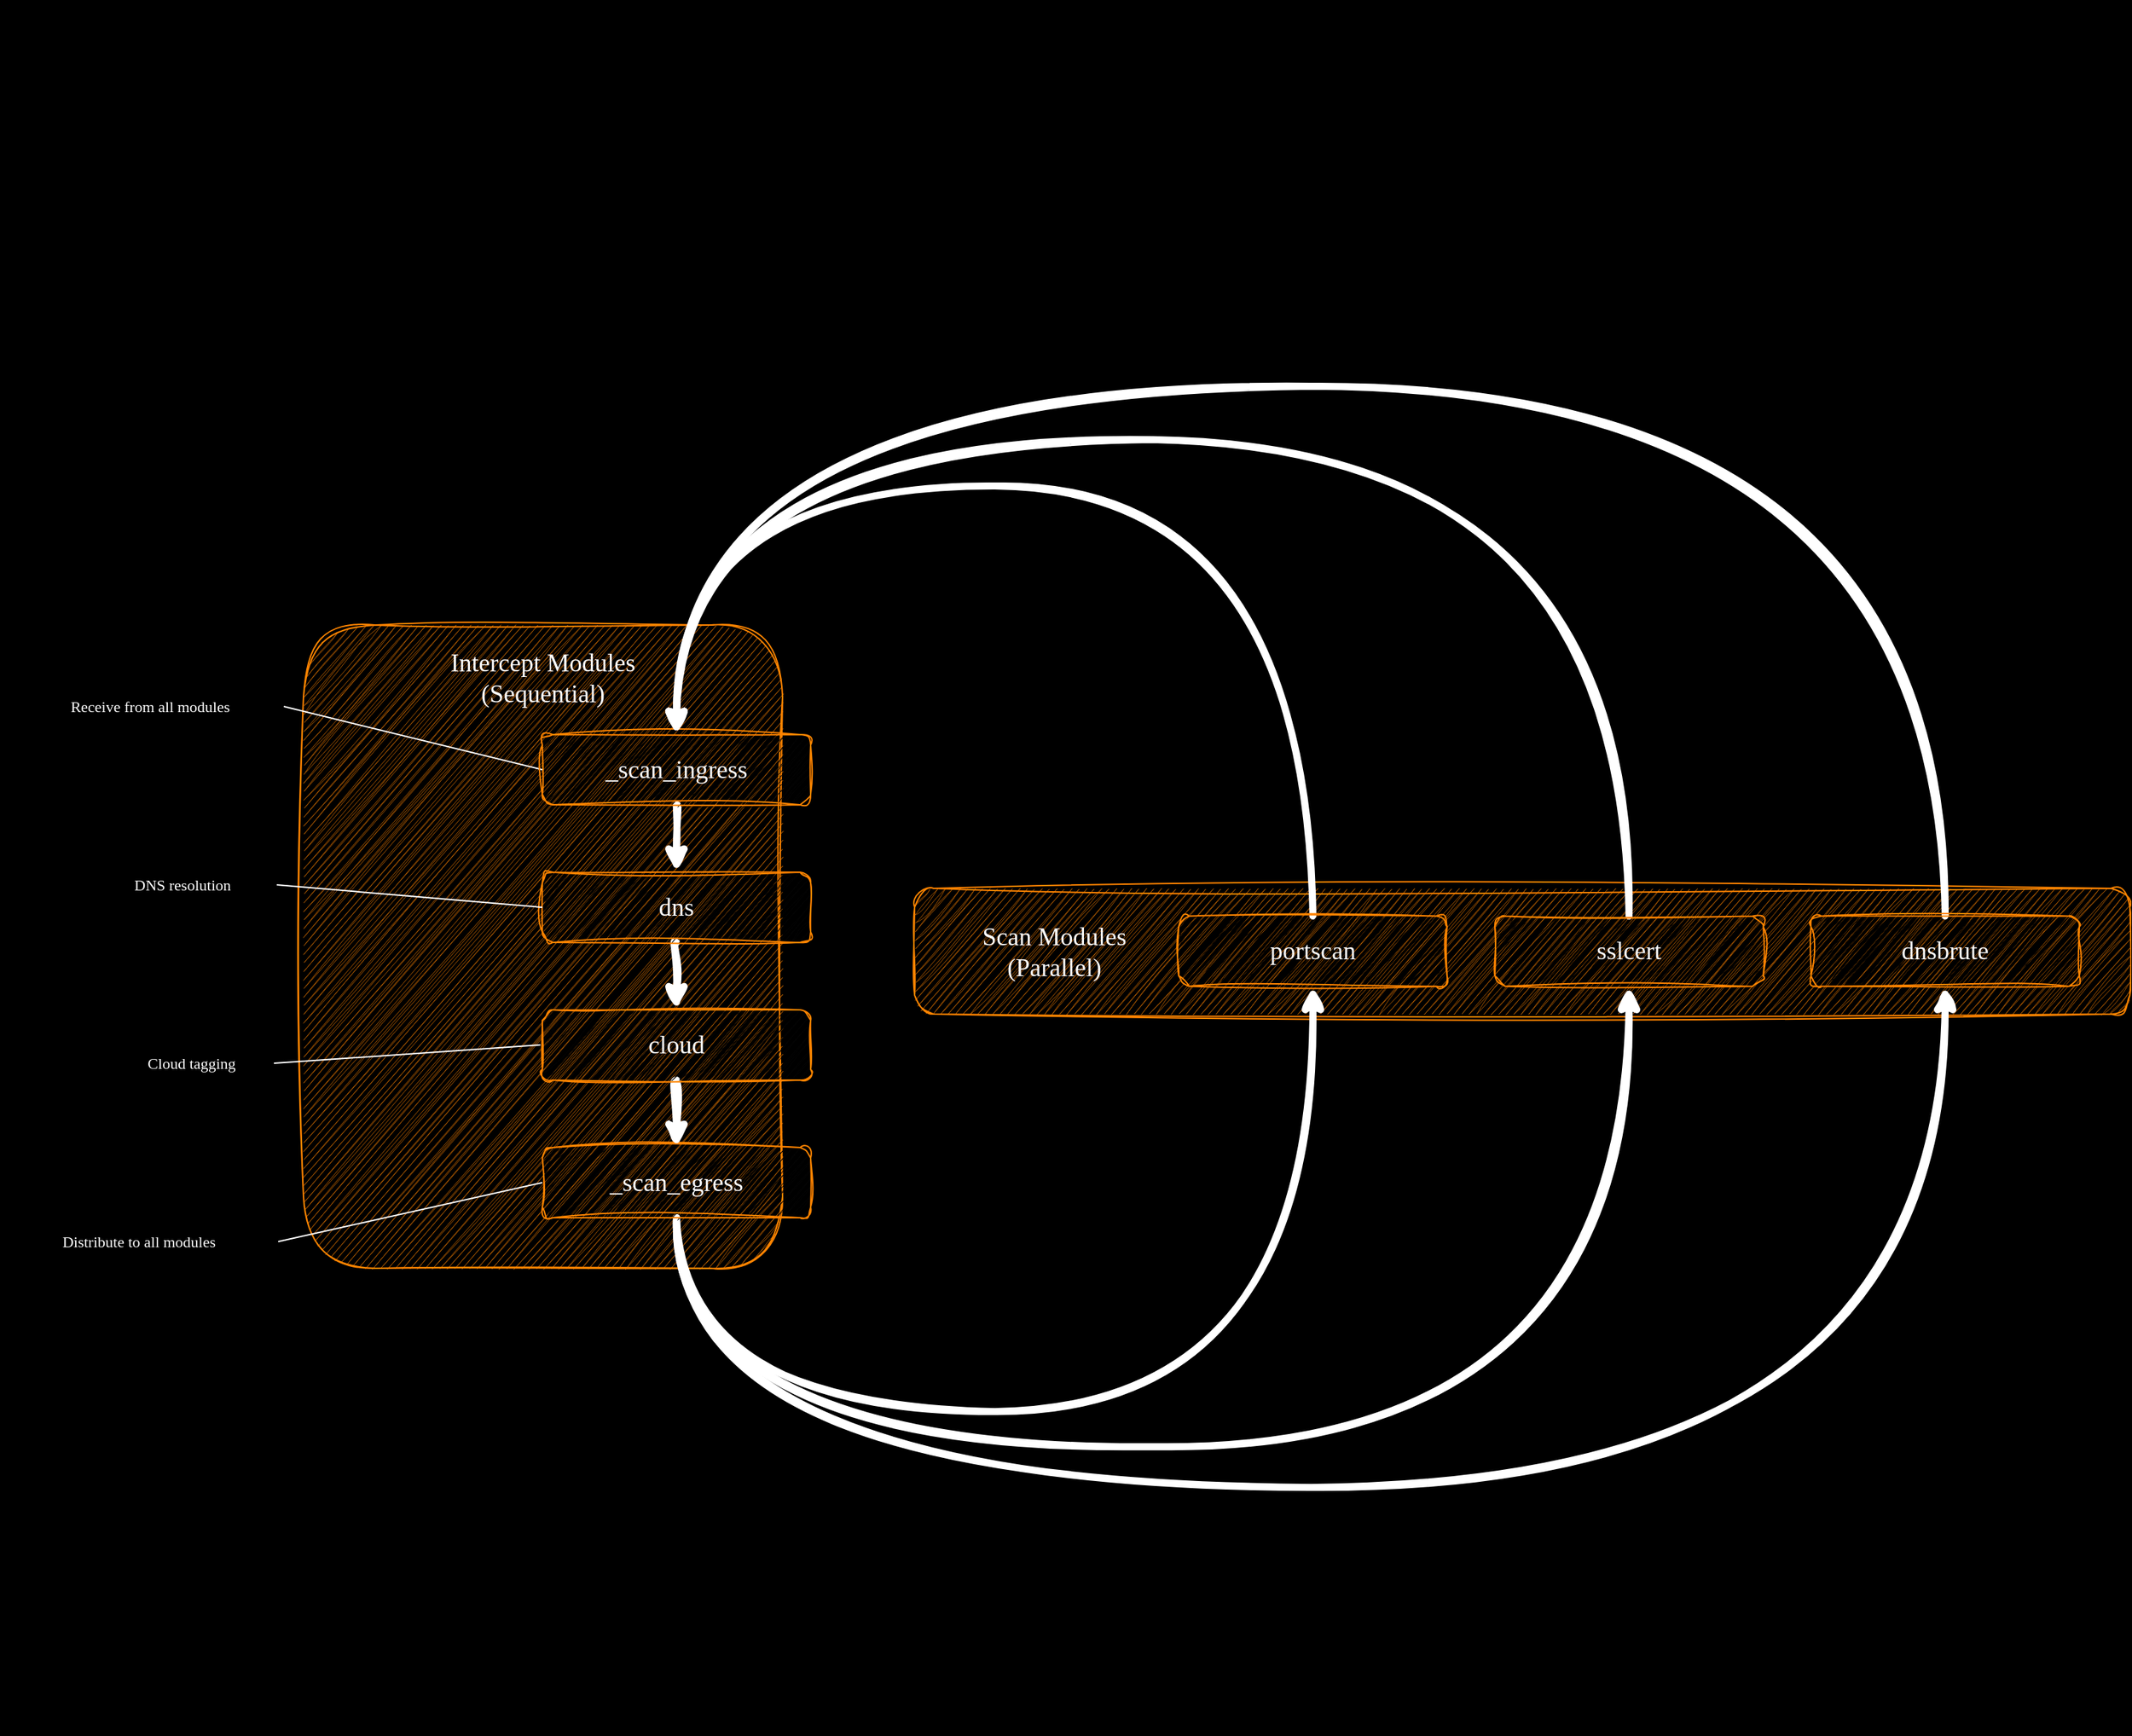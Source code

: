 <mxfile version="24.6.4" type="device">
  <diagram id="k5DHI0hYYEmeXv_8ftBP" name="Event Flow">
    <mxGraphModel dx="2449" dy="1506" grid="0" gridSize="10" guides="1" tooltips="1" connect="1" arrows="1" fold="1" page="0" pageScale="1" pageWidth="1100" pageHeight="850" background="#000000" math="0" shadow="0">
      <root>
        <mxCell id="0" />
        <mxCell id="1" parent="0" />
        <mxCell id="aGlSk8oDdiJqky2962Ts-1" value="" style="shape=image;imageAspect=0;aspect=fixed;verticalLabelPosition=bottom;verticalAlign=top;fontFamily=Helvetica;fontSize=11;fontColor=default;labelBackgroundColor=default;image=https://cdn5.vectorstock.com/i/1000x1000/23/74/circle-arrow-the-white-color-icon-vector-15662374.jpg;opacity=8;flipH=1;clipPath=inset(3.67% 6.47% 10.67% 5.04%);" vertex="1" parent="1">
          <mxGeometry x="72" y="-352" width="1182.06" height="1234.93" as="geometry" />
        </mxCell>
        <mxCell id="1yXzTcWmnBrHI3MBj5dw-38" value="&lt;div&gt;&lt;span style=&quot;color: rgb(255, 255, 255); font-family: hack; font-size: 18px;&quot;&gt;&lt;br&gt;&lt;/span&gt;&lt;/div&gt;" style="rounded=1;whiteSpace=wrap;html=1;sketch=1;curveFitting=1;jiggle=2;fillColor=#A15300;strokeColor=#FF8400;" vertex="1" parent="1">
          <mxGeometry x="429" y="280.5" width="865" height="89.5" as="geometry" />
        </mxCell>
        <mxCell id="1yXzTcWmnBrHI3MBj5dw-2" value="&lt;span style=&quot;color: rgb(255, 255, 255); font-size: 18px;&quot;&gt;&lt;font face=&quot;hack&quot;&gt;Intercept Modules&lt;/font&gt;&lt;/span&gt;&lt;div&gt;&lt;font face=&quot;hack&quot; color=&quot;#ffffff&quot;&gt;&lt;span style=&quot;font-size: 18px;&quot;&gt;(Sequential)&lt;br&gt;&lt;/span&gt;&lt;/font&gt;&lt;div&gt;&lt;span style=&quot;color: rgb(255, 255, 255); font-size: 18px;&quot;&gt;&lt;font face=&quot;hack&quot;&gt;&lt;br&gt;&lt;/font&gt;&lt;/span&gt;&lt;/div&gt;&lt;div&gt;&lt;span style=&quot;color: rgb(255, 255, 255); font-size: 18px;&quot;&gt;&lt;font face=&quot;hack&quot;&gt;&lt;br&gt;&lt;/font&gt;&lt;/span&gt;&lt;/div&gt;&lt;div&gt;&lt;span style=&quot;color: rgb(255, 255, 255); font-size: 18px;&quot;&gt;&lt;font face=&quot;hack&quot;&gt;&lt;br&gt;&lt;/font&gt;&lt;/span&gt;&lt;/div&gt;&lt;div&gt;&lt;font face=&quot;hack&quot;&gt;&lt;br&gt;&lt;/font&gt;&lt;/div&gt;&lt;div&gt;&lt;span style=&quot;color: rgb(255, 255, 255); font-size: 18px;&quot;&gt;&lt;font face=&quot;hack&quot;&gt;&lt;br&gt;&lt;/font&gt;&lt;/span&gt;&lt;/div&gt;&lt;div&gt;&lt;span style=&quot;color: rgb(255, 255, 255); font-size: 18px;&quot;&gt;&lt;font face=&quot;hack&quot;&gt;&lt;br&gt;&lt;/font&gt;&lt;/span&gt;&lt;/div&gt;&lt;div&gt;&lt;span style=&quot;color: rgb(255, 255, 255); font-size: 18px;&quot;&gt;&lt;font face=&quot;hack&quot;&gt;&lt;br&gt;&lt;/font&gt;&lt;/span&gt;&lt;/div&gt;&lt;div&gt;&lt;span style=&quot;color: rgb(255, 255, 255); font-size: 18px;&quot;&gt;&lt;font face=&quot;hack&quot;&gt;&lt;br&gt;&lt;/font&gt;&lt;/span&gt;&lt;/div&gt;&lt;div&gt;&lt;span style=&quot;color: rgb(255, 255, 255); font-size: 18px;&quot;&gt;&lt;font face=&quot;hack&quot;&gt;&lt;br&gt;&lt;/font&gt;&lt;/span&gt;&lt;/div&gt;&lt;div&gt;&lt;span style=&quot;color: rgb(255, 255, 255); font-size: 18px;&quot;&gt;&lt;font face=&quot;hack&quot;&gt;&lt;br&gt;&lt;/font&gt;&lt;/span&gt;&lt;/div&gt;&lt;div&gt;&lt;span style=&quot;color: rgb(255, 255, 255); font-size: 18px;&quot;&gt;&lt;font face=&quot;hack&quot;&gt;&lt;br&gt;&lt;/font&gt;&lt;/span&gt;&lt;/div&gt;&lt;div&gt;&lt;span style=&quot;color: rgb(255, 255, 255); font-size: 18px;&quot;&gt;&lt;font face=&quot;hack&quot;&gt;&lt;br&gt;&lt;/font&gt;&lt;/span&gt;&lt;/div&gt;&lt;div&gt;&lt;span style=&quot;color: rgb(255, 255, 255); font-size: 18px;&quot;&gt;&lt;font face=&quot;hack&quot;&gt;&lt;br&gt;&lt;/font&gt;&lt;/span&gt;&lt;/div&gt;&lt;div&gt;&lt;span style=&quot;color: rgb(255, 255, 255); font-size: 18px;&quot;&gt;&lt;font face=&quot;hack&quot;&gt;&lt;br&gt;&lt;/font&gt;&lt;/span&gt;&lt;/div&gt;&lt;div&gt;&lt;span style=&quot;color: rgb(255, 255, 255); font-size: 18px;&quot;&gt;&lt;font face=&quot;hack&quot;&gt;&lt;br&gt;&lt;/font&gt;&lt;/span&gt;&lt;/div&gt;&lt;div&gt;&lt;span style=&quot;color: rgb(255, 255, 255); font-size: 18px;&quot;&gt;&lt;font face=&quot;hack&quot;&gt;&lt;br&gt;&lt;/font&gt;&lt;/span&gt;&lt;/div&gt;&lt;div&gt;&lt;span style=&quot;color: rgb(255, 255, 255); font-size: 18px;&quot;&gt;&lt;font face=&quot;hack&quot;&gt;&lt;br&gt;&lt;/font&gt;&lt;/span&gt;&lt;/div&gt;&lt;div&gt;&lt;span style=&quot;color: rgb(255, 255, 255); font-family: hack; font-size: 18px;&quot;&gt;&lt;br&gt;&lt;/span&gt;&lt;/div&gt;&lt;/div&gt;" style="rounded=1;whiteSpace=wrap;html=1;sketch=1;curveFitting=1;jiggle=2;fillColor=#A15300;strokeColor=#FF8400;" vertex="1" parent="1">
          <mxGeometry x="-6" y="93" width="341" height="458" as="geometry" />
        </mxCell>
        <mxCell id="1yXzTcWmnBrHI3MBj5dw-7" style="edgeStyle=orthogonalEdgeStyle;shape=connector;curved=1;rounded=0;sketch=1;jiggle=2;curveFitting=1;orthogonalLoop=1;jettySize=auto;html=1;entryX=0.5;entryY=0;entryDx=0;entryDy=0;strokeColor=#FFFFFF;strokeWidth=5;align=center;verticalAlign=middle;fontFamily=Helvetica;fontSize=11;fontColor=default;labelBackgroundColor=default;endArrow=classic;" edge="1" parent="1" source="1yXzTcWmnBrHI3MBj5dw-9" target="1yXzTcWmnBrHI3MBj5dw-11">
          <mxGeometry relative="1" as="geometry" />
        </mxCell>
        <mxCell id="1yXzTcWmnBrHI3MBj5dw-8" style="shape=connector;rounded=0;orthogonalLoop=1;jettySize=auto;html=1;strokeColor=#FFFFFF;strokeWidth=1;align=center;verticalAlign=middle;fontFamily=Helvetica;fontSize=11;fontColor=default;labelBackgroundColor=default;endArrow=none;endFill=0;exitX=0;exitY=0.5;exitDx=0;exitDy=0;entryX=1;entryY=0.5;entryDx=0;entryDy=0;" edge="1" parent="1" source="1yXzTcWmnBrHI3MBj5dw-9" target="1yXzTcWmnBrHI3MBj5dw-21">
          <mxGeometry relative="1" as="geometry">
            <mxPoint y="148" as="targetPoint" />
          </mxGeometry>
        </mxCell>
        <mxCell id="1yXzTcWmnBrHI3MBj5dw-9" value="&lt;font face=&quot;hack&quot; style=&quot;font-size: 18px;&quot; color=&quot;#ffffff&quot; data-font-src=&quot;https://fonts.googleapis.com/css?family=Architects+Daughter&quot;&gt;_scan_ingress&lt;/font&gt;" style="rounded=1;whiteSpace=wrap;html=1;sketch=1;curveFitting=1;jiggle=2;fillColor=#050505;strokeColor=#FF8400;" vertex="1" parent="1">
          <mxGeometry x="164" y="171" width="191" height="50" as="geometry" />
        </mxCell>
        <mxCell id="1yXzTcWmnBrHI3MBj5dw-10" style="edgeStyle=orthogonalEdgeStyle;shape=connector;curved=1;rounded=0;sketch=1;jiggle=2;curveFitting=1;orthogonalLoop=1;jettySize=auto;html=1;entryX=0.5;entryY=0;entryDx=0;entryDy=0;strokeColor=#FFFFFF;strokeWidth=5;align=center;verticalAlign=middle;fontFamily=Helvetica;fontSize=11;fontColor=default;labelBackgroundColor=default;endArrow=classic;" edge="1" parent="1" source="1yXzTcWmnBrHI3MBj5dw-11" target="1yXzTcWmnBrHI3MBj5dw-20">
          <mxGeometry relative="1" as="geometry" />
        </mxCell>
        <mxCell id="1yXzTcWmnBrHI3MBj5dw-11" value="&lt;span style=&quot;color: rgb(255, 255, 255); font-family: hack; font-size: 18px;&quot;&gt;dns&lt;/span&gt;" style="rounded=1;whiteSpace=wrap;html=1;sketch=1;curveFitting=1;jiggle=2;fillColor=#050505;strokeColor=#FF8400;" vertex="1" parent="1">
          <mxGeometry x="164" y="269" width="191" height="50" as="geometry" />
        </mxCell>
        <mxCell id="1yXzTcWmnBrHI3MBj5dw-30" style="edgeStyle=orthogonalEdgeStyle;shape=connector;curved=1;rounded=0;sketch=1;jiggle=2;curveFitting=1;orthogonalLoop=1;jettySize=auto;html=1;entryX=0.5;entryY=1;entryDx=0;entryDy=0;strokeColor=#FFFFFF;strokeWidth=5;align=center;verticalAlign=middle;fontFamily=Helvetica;fontSize=11;fontColor=default;labelBackgroundColor=default;endArrow=classic;exitX=0.5;exitY=1;exitDx=0;exitDy=0;" edge="1" parent="1" source="1yXzTcWmnBrHI3MBj5dw-13" target="1yXzTcWmnBrHI3MBj5dw-16">
          <mxGeometry relative="1" as="geometry">
            <Array as="points">
              <mxPoint x="260" y="653" />
              <mxPoint x="712" y="653" />
            </Array>
          </mxGeometry>
        </mxCell>
        <mxCell id="1yXzTcWmnBrHI3MBj5dw-31" style="edgeStyle=orthogonalEdgeStyle;shape=connector;curved=1;rounded=0;sketch=1;jiggle=2;curveFitting=1;orthogonalLoop=1;jettySize=auto;html=1;entryX=0.5;entryY=1;entryDx=0;entryDy=0;strokeColor=#FFFFFF;strokeWidth=5;align=center;verticalAlign=middle;fontFamily=Helvetica;fontSize=11;fontColor=default;labelBackgroundColor=default;endArrow=classic;exitX=0.5;exitY=1;exitDx=0;exitDy=0;" edge="1" parent="1" source="1yXzTcWmnBrHI3MBj5dw-13" target="1yXzTcWmnBrHI3MBj5dw-18">
          <mxGeometry relative="1" as="geometry">
            <Array as="points">
              <mxPoint x="260" y="678" />
              <mxPoint x="937" y="678" />
            </Array>
          </mxGeometry>
        </mxCell>
        <mxCell id="1yXzTcWmnBrHI3MBj5dw-32" style="edgeStyle=orthogonalEdgeStyle;shape=connector;curved=1;rounded=0;sketch=1;jiggle=2;curveFitting=1;orthogonalLoop=1;jettySize=auto;html=1;entryX=0.5;entryY=1;entryDx=0;entryDy=0;strokeColor=#FFFFFF;strokeWidth=5;align=center;verticalAlign=middle;fontFamily=Helvetica;fontSize=11;fontColor=default;labelBackgroundColor=default;endArrow=classic;exitX=0.5;exitY=1;exitDx=0;exitDy=0;" edge="1" parent="1" source="1yXzTcWmnBrHI3MBj5dw-13" target="1yXzTcWmnBrHI3MBj5dw-17">
          <mxGeometry relative="1" as="geometry">
            <Array as="points">
              <mxPoint x="260" y="707" />
              <mxPoint x="1162" y="707" />
            </Array>
          </mxGeometry>
        </mxCell>
        <mxCell id="1yXzTcWmnBrHI3MBj5dw-13" value="&lt;span style=&quot;color: rgb(255, 255, 255); font-family: hack; font-size: 18px;&quot;&gt;_scan_egress&lt;/span&gt;" style="rounded=1;whiteSpace=wrap;html=1;sketch=1;curveFitting=1;jiggle=2;fillColor=#050505;strokeColor=#FF8400;" vertex="1" parent="1">
          <mxGeometry x="164" y="465" width="191" height="50" as="geometry" />
        </mxCell>
        <mxCell id="1yXzTcWmnBrHI3MBj5dw-33" style="edgeStyle=orthogonalEdgeStyle;shape=connector;curved=1;rounded=0;sketch=1;jiggle=2;curveFitting=1;orthogonalLoop=1;jettySize=auto;html=1;entryX=0.5;entryY=0;entryDx=0;entryDy=0;strokeColor=#FFFFFF;strokeWidth=5;align=center;verticalAlign=middle;fontFamily=Helvetica;fontSize=11;fontColor=default;labelBackgroundColor=default;endArrow=classic;exitX=0.5;exitY=0;exitDx=0;exitDy=0;" edge="1" parent="1" source="1yXzTcWmnBrHI3MBj5dw-16" target="1yXzTcWmnBrHI3MBj5dw-9">
          <mxGeometry relative="1" as="geometry">
            <Array as="points">
              <mxPoint x="712" y="-6" />
              <mxPoint x="260" y="-6" />
            </Array>
          </mxGeometry>
        </mxCell>
        <mxCell id="1yXzTcWmnBrHI3MBj5dw-16" value="&lt;span style=&quot;color: rgb(255, 255, 255); font-family: hack; font-size: 18px;&quot;&gt;portscan&lt;/span&gt;" style="rounded=1;whiteSpace=wrap;html=1;sketch=1;curveFitting=1;jiggle=2;fillColor=#000000;strokeColor=#FF8400;" vertex="1" parent="1">
          <mxGeometry x="617" y="300.25" width="191" height="50" as="geometry" />
        </mxCell>
        <mxCell id="1yXzTcWmnBrHI3MBj5dw-35" style="edgeStyle=orthogonalEdgeStyle;shape=connector;curved=1;rounded=0;sketch=1;jiggle=2;curveFitting=1;orthogonalLoop=1;jettySize=auto;html=1;entryX=0.5;entryY=0;entryDx=0;entryDy=0;strokeColor=#FFFFFF;strokeWidth=5;align=center;verticalAlign=middle;fontFamily=Helvetica;fontSize=11;fontColor=default;labelBackgroundColor=default;endArrow=classic;exitX=0.5;exitY=0;exitDx=0;exitDy=0;" edge="1" parent="1" source="1yXzTcWmnBrHI3MBj5dw-17" target="1yXzTcWmnBrHI3MBj5dw-9">
          <mxGeometry relative="1" as="geometry">
            <Array as="points">
              <mxPoint x="1162" y="-77" />
              <mxPoint x="260" y="-77" />
            </Array>
          </mxGeometry>
        </mxCell>
        <mxCell id="1yXzTcWmnBrHI3MBj5dw-17" value="&lt;span style=&quot;color: rgb(255, 255, 255); font-family: hack; font-size: 18px;&quot;&gt;dnsbrute&lt;/span&gt;" style="rounded=1;whiteSpace=wrap;html=1;sketch=1;curveFitting=1;jiggle=2;fillColor=#000000;strokeColor=#FF8400;" vertex="1" parent="1">
          <mxGeometry x="1067" y="300.25" width="191" height="50" as="geometry" />
        </mxCell>
        <mxCell id="1yXzTcWmnBrHI3MBj5dw-34" style="edgeStyle=orthogonalEdgeStyle;shape=connector;curved=1;rounded=0;sketch=1;jiggle=2;curveFitting=1;orthogonalLoop=1;jettySize=auto;html=1;entryX=0.5;entryY=0;entryDx=0;entryDy=0;strokeColor=#FFFFFF;strokeWidth=5;align=center;verticalAlign=middle;fontFamily=Helvetica;fontSize=11;fontColor=default;labelBackgroundColor=default;endArrow=classic;exitX=0.5;exitY=0;exitDx=0;exitDy=0;" edge="1" parent="1" source="1yXzTcWmnBrHI3MBj5dw-18" target="1yXzTcWmnBrHI3MBj5dw-9">
          <mxGeometry relative="1" as="geometry">
            <Array as="points">
              <mxPoint x="937" y="-39" />
              <mxPoint x="260" y="-39" />
            </Array>
          </mxGeometry>
        </mxCell>
        <mxCell id="1yXzTcWmnBrHI3MBj5dw-18" value="&lt;span style=&quot;color: rgb(255, 255, 255); font-family: hack; font-size: 18px;&quot;&gt;sslcert&lt;/span&gt;" style="rounded=1;whiteSpace=wrap;html=1;sketch=1;curveFitting=1;jiggle=2;fillColor=#000000;strokeColor=#FF8400;" vertex="1" parent="1">
          <mxGeometry x="842" y="300.25" width="191" height="50" as="geometry" />
        </mxCell>
        <mxCell id="1yXzTcWmnBrHI3MBj5dw-19" style="edgeStyle=orthogonalEdgeStyle;shape=connector;curved=1;rounded=0;sketch=1;jiggle=2;curveFitting=1;orthogonalLoop=1;jettySize=auto;html=1;entryX=0.5;entryY=0;entryDx=0;entryDy=0;strokeColor=#FFFFFF;strokeWidth=5;align=center;verticalAlign=middle;fontFamily=Helvetica;fontSize=11;fontColor=default;labelBackgroundColor=default;endArrow=classic;" edge="1" parent="1" source="1yXzTcWmnBrHI3MBj5dw-20" target="1yXzTcWmnBrHI3MBj5dw-13">
          <mxGeometry relative="1" as="geometry" />
        </mxCell>
        <mxCell id="1yXzTcWmnBrHI3MBj5dw-20" value="&lt;span style=&quot;color: rgb(255, 255, 255); font-family: hack; font-size: 18px;&quot;&gt;cloud&lt;/span&gt;" style="rounded=1;whiteSpace=wrap;html=1;sketch=1;curveFitting=1;jiggle=2;fillColor=#050505;strokeColor=#FF8400;" vertex="1" parent="1">
          <mxGeometry x="164" y="367" width="191" height="50" as="geometry" />
        </mxCell>
        <mxCell id="1yXzTcWmnBrHI3MBj5dw-21" value="&lt;font face=&quot;hack&quot;&gt;Receive from all modules&lt;/font&gt;" style="text;html=1;align=center;verticalAlign=middle;whiteSpace=wrap;rounded=0;fontFamily=Helvetica;fontSize=11;fontColor=#FFFFFF;labelBackgroundColor=none;" vertex="1" parent="1">
          <mxGeometry x="-210" y="136" width="190" height="30" as="geometry" />
        </mxCell>
        <mxCell id="1yXzTcWmnBrHI3MBj5dw-22" style="shape=connector;rounded=0;orthogonalLoop=1;jettySize=auto;html=1;strokeColor=#FFFFFF;strokeWidth=1;align=center;verticalAlign=middle;fontFamily=Helvetica;fontSize=11;fontColor=default;labelBackgroundColor=default;endArrow=none;endFill=0;exitX=0;exitY=0.5;exitDx=0;exitDy=0;entryX=1;entryY=0.5;entryDx=0;entryDy=0;" edge="1" parent="1" source="1yXzTcWmnBrHI3MBj5dw-11" target="1yXzTcWmnBrHI3MBj5dw-23">
          <mxGeometry relative="1" as="geometry">
            <mxPoint x="-15" y="291" as="targetPoint" />
            <mxPoint x="149" y="339" as="sourcePoint" />
          </mxGeometry>
        </mxCell>
        <mxCell id="1yXzTcWmnBrHI3MBj5dw-23" value="&lt;font face=&quot;hack&quot;&gt;DNS resolution&lt;/font&gt;" style="text;html=1;align=center;verticalAlign=middle;whiteSpace=wrap;rounded=0;fontFamily=Helvetica;fontSize=11;fontColor=#FFFFFF;labelBackgroundColor=none;" vertex="1" parent="1">
          <mxGeometry x="-159" y="263" width="134" height="30" as="geometry" />
        </mxCell>
        <mxCell id="1yXzTcWmnBrHI3MBj5dw-24" style="shape=connector;rounded=0;orthogonalLoop=1;jettySize=auto;html=1;strokeColor=#FFFFFF;strokeWidth=1;align=center;verticalAlign=middle;fontFamily=Helvetica;fontSize=11;fontColor=default;labelBackgroundColor=default;endArrow=none;endFill=0;exitX=-0.007;exitY=0.499;exitDx=0;exitDy=0;entryX=1;entryY=0.5;entryDx=0;entryDy=0;exitPerimeter=0;" edge="1" parent="1" target="1yXzTcWmnBrHI3MBj5dw-25" source="1yXzTcWmnBrHI3MBj5dw-20">
          <mxGeometry relative="1" as="geometry">
            <mxPoint x="-18" y="387" as="targetPoint" />
            <mxPoint x="161" y="390" as="sourcePoint" />
          </mxGeometry>
        </mxCell>
        <mxCell id="1yXzTcWmnBrHI3MBj5dw-25" value="&lt;font face=&quot;hack&quot;&gt;Cloud tagging&lt;/font&gt;" style="text;html=1;align=center;verticalAlign=middle;whiteSpace=wrap;rounded=0;fontFamily=Helvetica;fontSize=11;fontColor=#FFFFFF;labelBackgroundColor=none;" vertex="1" parent="1">
          <mxGeometry x="-144" y="390" width="117" height="30" as="geometry" />
        </mxCell>
        <mxCell id="1yXzTcWmnBrHI3MBj5dw-26" style="shape=connector;rounded=0;orthogonalLoop=1;jettySize=auto;html=1;strokeColor=#FFFFFF;strokeWidth=1;align=center;verticalAlign=middle;fontFamily=Helvetica;fontSize=11;fontColor=default;labelBackgroundColor=default;endArrow=none;endFill=0;exitX=0;exitY=0.5;exitDx=0;exitDy=0;entryX=1;entryY=0.5;entryDx=0;entryDy=0;" edge="1" parent="1" source="1yXzTcWmnBrHI3MBj5dw-13" target="1yXzTcWmnBrHI3MBj5dw-27">
          <mxGeometry relative="1" as="geometry">
            <mxPoint x="-45" y="475" as="targetPoint" />
            <mxPoint x="134" y="478" as="sourcePoint" />
          </mxGeometry>
        </mxCell>
        <mxCell id="1yXzTcWmnBrHI3MBj5dw-27" value="&lt;font face=&quot;hack&quot;&gt;Distribute to all modules&lt;/font&gt;" style="text;html=1;align=center;verticalAlign=middle;whiteSpace=wrap;rounded=0;fontFamily=Helvetica;fontSize=11;fontColor=#FFFFFF;labelBackgroundColor=none;" vertex="1" parent="1">
          <mxGeometry x="-222" y="517" width="198" height="30" as="geometry" />
        </mxCell>
        <mxCell id="1yXzTcWmnBrHI3MBj5dw-39" value="&lt;font style=&quot;font-size: 18px;&quot; color=&quot;#ffffff&quot;&gt;Scan Modules&lt;/font&gt;&lt;div&gt;&lt;font style=&quot;font-size: 18px;&quot; color=&quot;#ffffff&quot;&gt;(Parallel)&lt;/font&gt;&lt;/div&gt;" style="text;html=1;align=center;verticalAlign=middle;whiteSpace=wrap;rounded=0;fontFamily=hack;fontSize=11;fontColor=default;labelBackgroundColor=none;fontSource=https%3A%2F%2Ffonts.googleapis.com%2Fcss%3Ffamily%3Dhack;" vertex="1" parent="1">
          <mxGeometry x="436" y="293" width="185" height="65" as="geometry" />
        </mxCell>
      </root>
    </mxGraphModel>
  </diagram>
</mxfile>

